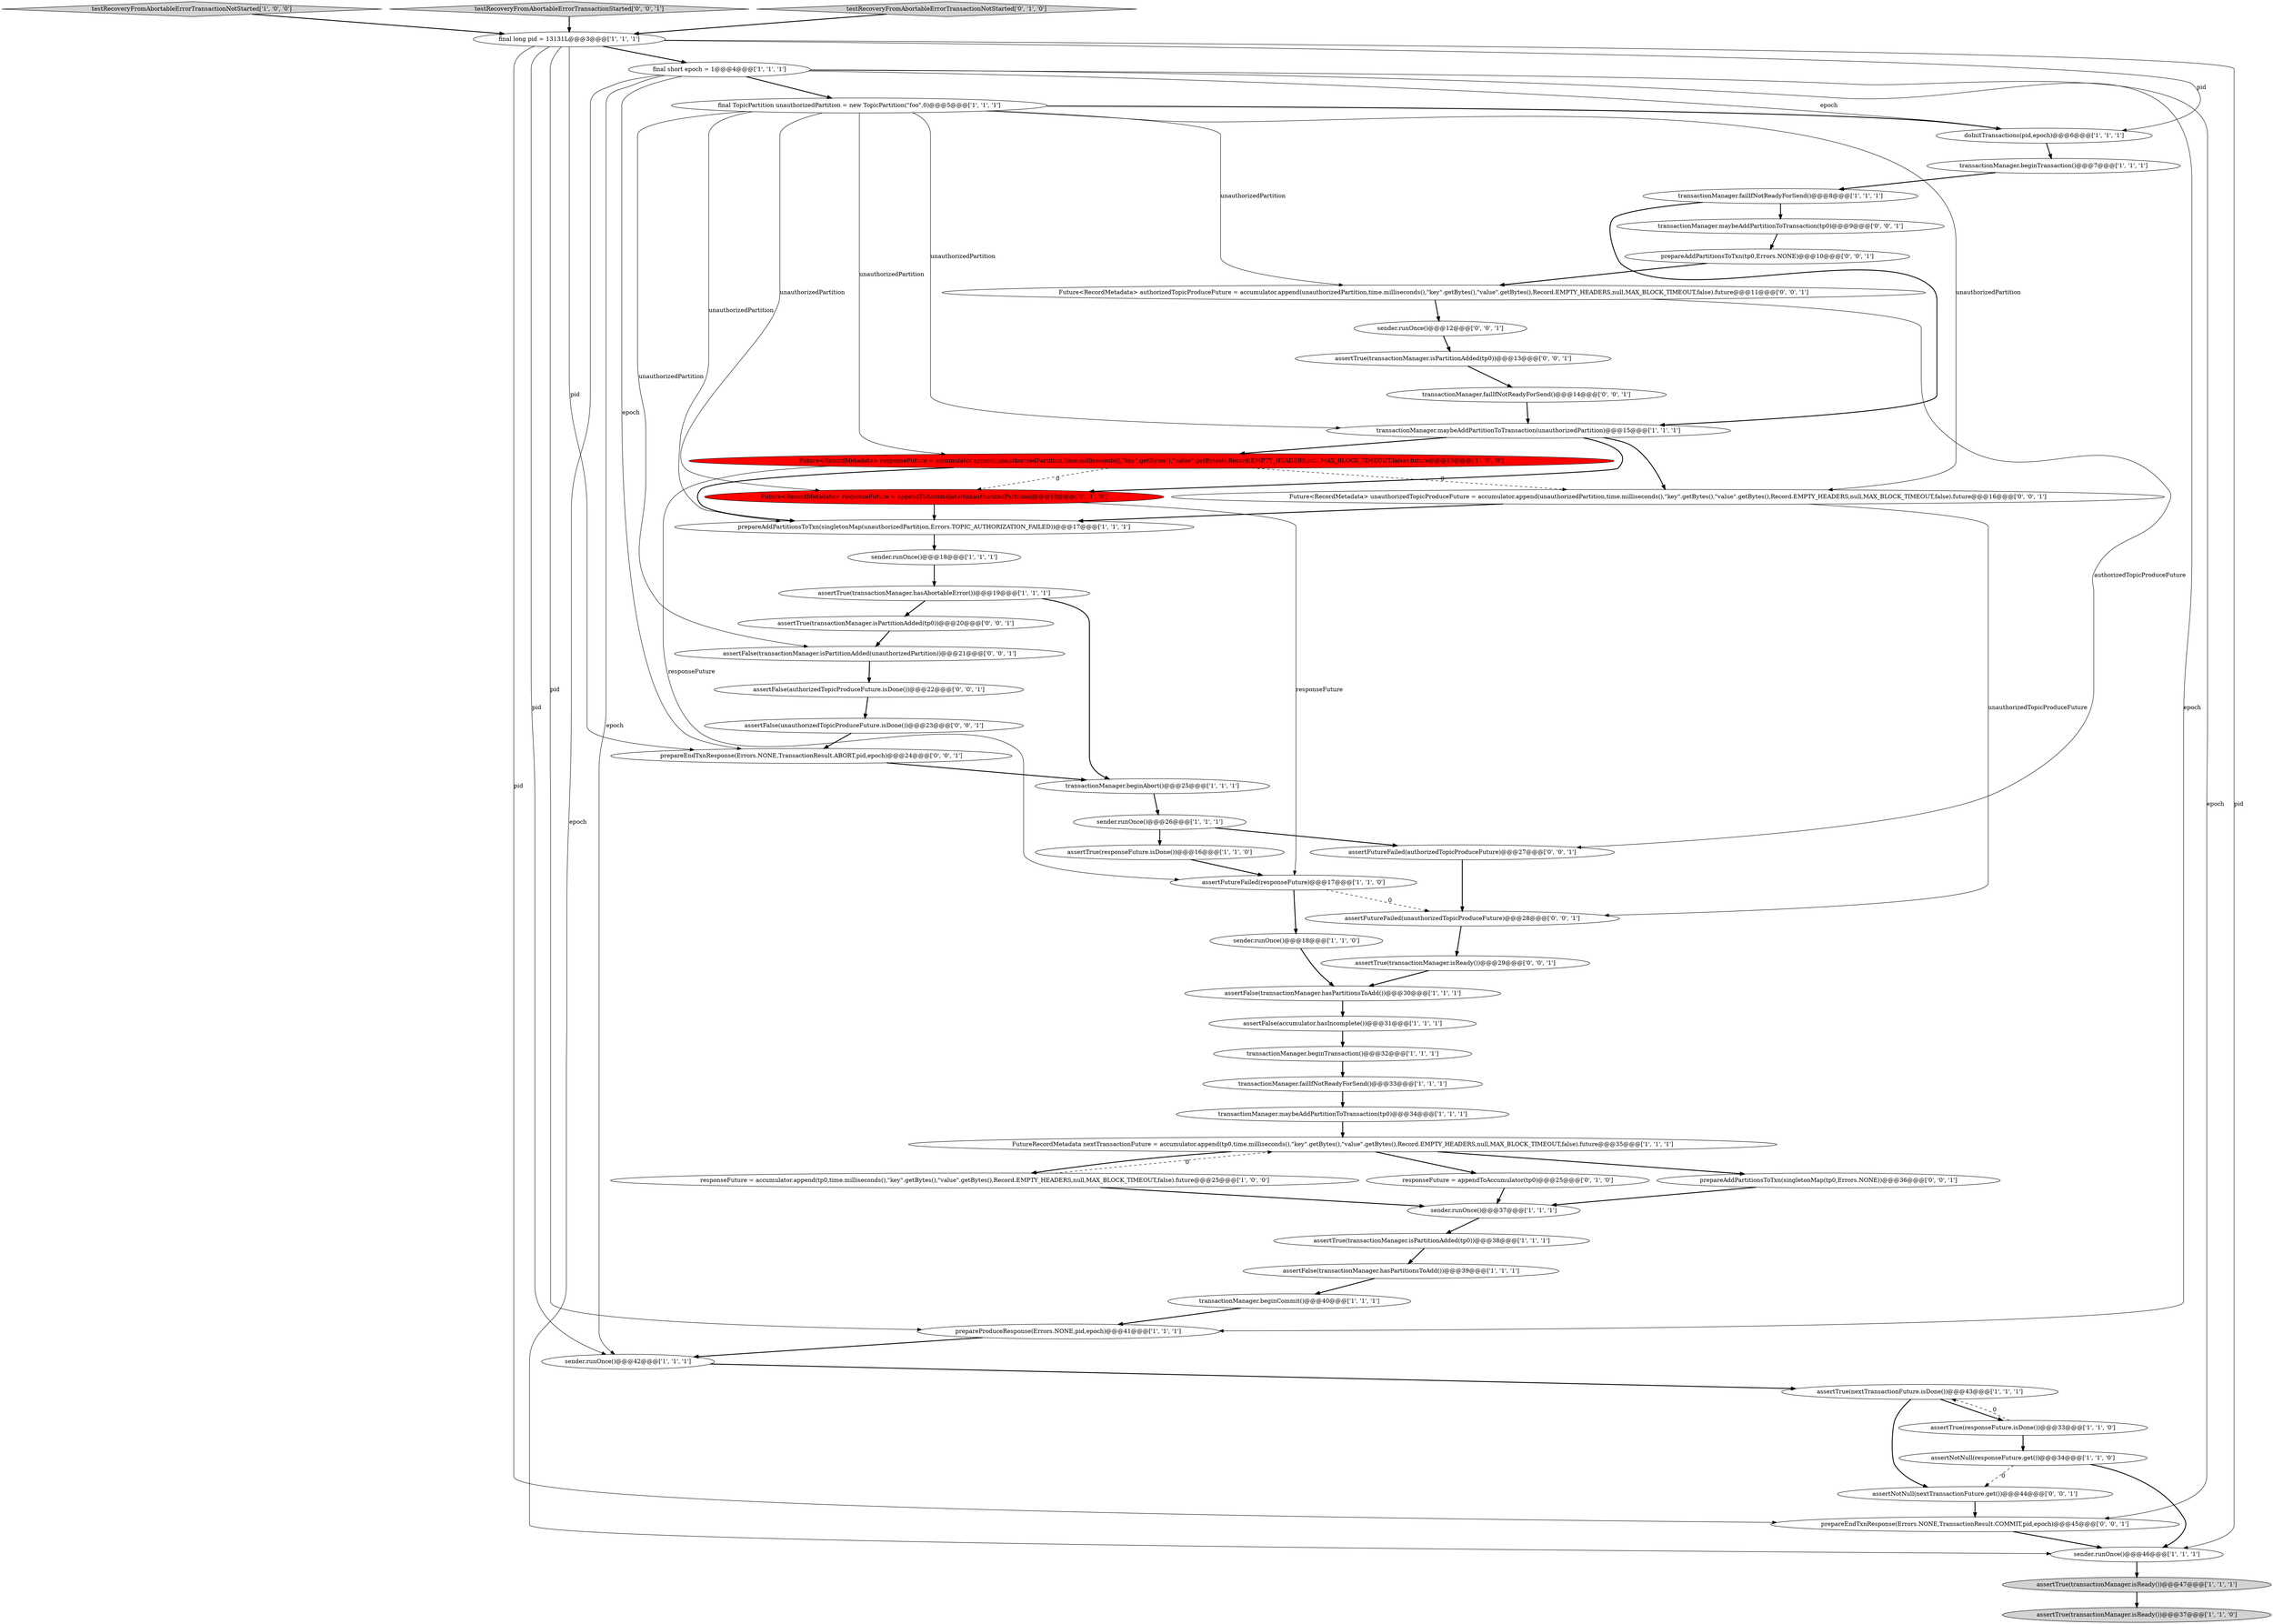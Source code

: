 digraph {
37 [style = filled, label = "responseFuture = appendToAccumulator(tp0)@@@25@@@['0', '1', '0']", fillcolor = white, shape = ellipse image = "AAA0AAABBB2BBB"];
21 [style = filled, label = "assertFalse(accumulator.hasIncomplete())@@@31@@@['1', '1', '1']", fillcolor = white, shape = ellipse image = "AAA0AAABBB1BBB"];
29 [style = filled, label = "sender.runOnce()@@@18@@@['1', '1', '0']", fillcolor = white, shape = ellipse image = "AAA0AAABBB1BBB"];
38 [style = filled, label = "Future<RecordMetadata> responseFuture = appendToAccumulator(unauthorizedPartition)@@@10@@@['0', '1', '0']", fillcolor = red, shape = ellipse image = "AAA1AAABBB2BBB"];
51 [style = filled, label = "assertNotNull(nextTransactionFuture.get())@@@44@@@['0', '0', '1']", fillcolor = white, shape = ellipse image = "AAA0AAABBB3BBB"];
26 [style = filled, label = "assertTrue(transactionManager.isPartitionAdded(tp0))@@@38@@@['1', '1', '1']", fillcolor = white, shape = ellipse image = "AAA0AAABBB1BBB"];
34 [style = filled, label = "assertFalse(transactionManager.hasPartitionsToAdd())@@@39@@@['1', '1', '1']", fillcolor = white, shape = ellipse image = "AAA0AAABBB1BBB"];
12 [style = filled, label = "Future<RecordMetadata> responseFuture = accumulator.append(unauthorizedPartition,time.milliseconds(),\"key\".getBytes(),\"value\".getBytes(),Record.EMPTY_HEADERS,null,MAX_BLOCK_TIMEOUT,false).future@@@10@@@['1', '0', '0']", fillcolor = red, shape = ellipse image = "AAA1AAABBB1BBB"];
31 [style = filled, label = "prepareProduceResponse(Errors.NONE,pid,epoch)@@@41@@@['1', '1', '1']", fillcolor = white, shape = ellipse image = "AAA0AAABBB1BBB"];
46 [style = filled, label = "assertFutureFailed(authorizedTopicProduceFuture)@@@27@@@['0', '0', '1']", fillcolor = white, shape = ellipse image = "AAA0AAABBB3BBB"];
22 [style = filled, label = "transactionManager.maybeAddPartitionToTransaction(tp0)@@@34@@@['1', '1', '1']", fillcolor = white, shape = ellipse image = "AAA0AAABBB1BBB"];
57 [style = filled, label = "assertFalse(transactionManager.isPartitionAdded(unauthorizedPartition))@@@21@@@['0', '0', '1']", fillcolor = white, shape = ellipse image = "AAA0AAABBB3BBB"];
16 [style = filled, label = "sender.runOnce()@@@26@@@['1', '1', '1']", fillcolor = white, shape = ellipse image = "AAA0AAABBB1BBB"];
48 [style = filled, label = "assertTrue(transactionManager.isPartitionAdded(tp0))@@@13@@@['0', '0', '1']", fillcolor = white, shape = ellipse image = "AAA0AAABBB3BBB"];
18 [style = filled, label = "assertTrue(transactionManager.isReady())@@@37@@@['1', '1', '0']", fillcolor = lightgray, shape = ellipse image = "AAA0AAABBB1BBB"];
49 [style = filled, label = "Future<RecordMetadata> unauthorizedTopicProduceFuture = accumulator.append(unauthorizedPartition,time.milliseconds(),\"key\".getBytes(),\"value\".getBytes(),Record.EMPTY_HEADERS,null,MAX_BLOCK_TIMEOUT,false).future@@@16@@@['0', '0', '1']", fillcolor = white, shape = ellipse image = "AAA0AAABBB3BBB"];
4 [style = filled, label = "final short epoch = 1@@@4@@@['1', '1', '1']", fillcolor = white, shape = ellipse image = "AAA0AAABBB1BBB"];
19 [style = filled, label = "assertTrue(responseFuture.isDone())@@@16@@@['1', '1', '0']", fillcolor = white, shape = ellipse image = "AAA0AAABBB1BBB"];
7 [style = filled, label = "sender.runOnce()@@@46@@@['1', '1', '1']", fillcolor = white, shape = ellipse image = "AAA0AAABBB1BBB"];
9 [style = filled, label = "responseFuture = accumulator.append(tp0,time.milliseconds(),\"key\".getBytes(),\"value\".getBytes(),Record.EMPTY_HEADERS,null,MAX_BLOCK_TIMEOUT,false).future@@@25@@@['1', '0', '0']", fillcolor = white, shape = ellipse image = "AAA0AAABBB1BBB"];
43 [style = filled, label = "prepareAddPartitionsToTxn(tp0,Errors.NONE)@@@10@@@['0', '0', '1']", fillcolor = white, shape = ellipse image = "AAA0AAABBB3BBB"];
54 [style = filled, label = "assertFutureFailed(unauthorizedTopicProduceFuture)@@@28@@@['0', '0', '1']", fillcolor = white, shape = ellipse image = "AAA0AAABBB3BBB"];
15 [style = filled, label = "sender.runOnce()@@@18@@@['1', '1', '1']", fillcolor = white, shape = ellipse image = "AAA0AAABBB1BBB"];
40 [style = filled, label = "assertFalse(unauthorizedTopicProduceFuture.isDone())@@@23@@@['0', '0', '1']", fillcolor = white, shape = ellipse image = "AAA0AAABBB3BBB"];
20 [style = filled, label = "assertNotNull(responseFuture.get())@@@34@@@['1', '1', '0']", fillcolor = white, shape = ellipse image = "AAA0AAABBB1BBB"];
28 [style = filled, label = "transactionManager.maybeAddPartitionToTransaction(unauthorizedPartition)@@@15@@@['1', '1', '1']", fillcolor = white, shape = ellipse image = "AAA0AAABBB1BBB"];
2 [style = filled, label = "testRecoveryFromAbortableErrorTransactionNotStarted['1', '0', '0']", fillcolor = lightgray, shape = diamond image = "AAA0AAABBB1BBB"];
55 [style = filled, label = "sender.runOnce()@@@12@@@['0', '0', '1']", fillcolor = white, shape = ellipse image = "AAA0AAABBB3BBB"];
8 [style = filled, label = "transactionManager.beginTransaction()@@@7@@@['1', '1', '1']", fillcolor = white, shape = ellipse image = "AAA0AAABBB1BBB"];
41 [style = filled, label = "prepareAddPartitionsToTxn(singletonMap(tp0,Errors.NONE))@@@36@@@['0', '0', '1']", fillcolor = white, shape = ellipse image = "AAA0AAABBB3BBB"];
13 [style = filled, label = "transactionManager.beginAbort()@@@25@@@['1', '1', '1']", fillcolor = white, shape = ellipse image = "AAA0AAABBB1BBB"];
0 [style = filled, label = "final long pid = 13131L@@@3@@@['1', '1', '1']", fillcolor = white, shape = ellipse image = "AAA0AAABBB1BBB"];
23 [style = filled, label = "assertTrue(nextTransactionFuture.isDone())@@@43@@@['1', '1', '1']", fillcolor = white, shape = ellipse image = "AAA0AAABBB1BBB"];
32 [style = filled, label = "FutureRecordMetadata nextTransactionFuture = accumulator.append(tp0,time.milliseconds(),\"key\".getBytes(),\"value\".getBytes(),Record.EMPTY_HEADERS,null,MAX_BLOCK_TIMEOUT,false).future@@@35@@@['1', '1', '1']", fillcolor = white, shape = ellipse image = "AAA0AAABBB1BBB"];
56 [style = filled, label = "prepareEndTxnResponse(Errors.NONE,TransactionResult.ABORT,pid,epoch)@@@24@@@['0', '0', '1']", fillcolor = white, shape = ellipse image = "AAA0AAABBB3BBB"];
14 [style = filled, label = "doInitTransactions(pid,epoch)@@@6@@@['1', '1', '1']", fillcolor = white, shape = ellipse image = "AAA0AAABBB1BBB"];
47 [style = filled, label = "prepareEndTxnResponse(Errors.NONE,TransactionResult.COMMIT,pid,epoch)@@@45@@@['0', '0', '1']", fillcolor = white, shape = ellipse image = "AAA0AAABBB3BBB"];
6 [style = filled, label = "assertTrue(responseFuture.isDone())@@@33@@@['1', '1', '0']", fillcolor = white, shape = ellipse image = "AAA0AAABBB1BBB"];
25 [style = filled, label = "assertFutureFailed(responseFuture)@@@17@@@['1', '1', '0']", fillcolor = white, shape = ellipse image = "AAA0AAABBB1BBB"];
33 [style = filled, label = "sender.runOnce()@@@37@@@['1', '1', '1']", fillcolor = white, shape = ellipse image = "AAA0AAABBB1BBB"];
1 [style = filled, label = "transactionManager.beginTransaction()@@@32@@@['1', '1', '1']", fillcolor = white, shape = ellipse image = "AAA0AAABBB1BBB"];
11 [style = filled, label = "transactionManager.beginCommit()@@@40@@@['1', '1', '1']", fillcolor = white, shape = ellipse image = "AAA0AAABBB1BBB"];
17 [style = filled, label = "sender.runOnce()@@@42@@@['1', '1', '1']", fillcolor = white, shape = ellipse image = "AAA0AAABBB1BBB"];
42 [style = filled, label = "assertFalse(authorizedTopicProduceFuture.isDone())@@@22@@@['0', '0', '1']", fillcolor = white, shape = ellipse image = "AAA0AAABBB3BBB"];
24 [style = filled, label = "prepareAddPartitionsToTxn(singletonMap(unauthorizedPartition,Errors.TOPIC_AUTHORIZATION_FAILED))@@@17@@@['1', '1', '1']", fillcolor = white, shape = ellipse image = "AAA0AAABBB1BBB"];
53 [style = filled, label = "transactionManager.failIfNotReadyForSend()@@@14@@@['0', '0', '1']", fillcolor = white, shape = ellipse image = "AAA0AAABBB3BBB"];
30 [style = filled, label = "transactionManager.failIfNotReadyForSend()@@@33@@@['1', '1', '1']", fillcolor = white, shape = ellipse image = "AAA0AAABBB1BBB"];
45 [style = filled, label = "assertTrue(transactionManager.isReady())@@@29@@@['0', '0', '1']", fillcolor = white, shape = ellipse image = "AAA0AAABBB3BBB"];
5 [style = filled, label = "transactionManager.failIfNotReadyForSend()@@@8@@@['1', '1', '1']", fillcolor = white, shape = ellipse image = "AAA0AAABBB1BBB"];
10 [style = filled, label = "assertFalse(transactionManager.hasPartitionsToAdd())@@@30@@@['1', '1', '1']", fillcolor = white, shape = ellipse image = "AAA0AAABBB1BBB"];
39 [style = filled, label = "testRecoveryFromAbortableErrorTransactionStarted['0', '0', '1']", fillcolor = lightgray, shape = diamond image = "AAA0AAABBB3BBB"];
3 [style = filled, label = "final TopicPartition unauthorizedPartition = new TopicPartition(\"foo\",0)@@@5@@@['1', '1', '1']", fillcolor = white, shape = ellipse image = "AAA0AAABBB1BBB"];
52 [style = filled, label = "Future<RecordMetadata> authorizedTopicProduceFuture = accumulator.append(unauthorizedPartition,time.milliseconds(),\"key\".getBytes(),\"value\".getBytes(),Record.EMPTY_HEADERS,null,MAX_BLOCK_TIMEOUT,false).future@@@11@@@['0', '0', '1']", fillcolor = white, shape = ellipse image = "AAA0AAABBB3BBB"];
50 [style = filled, label = "transactionManager.maybeAddPartitionToTransaction(tp0)@@@9@@@['0', '0', '1']", fillcolor = white, shape = ellipse image = "AAA0AAABBB3BBB"];
36 [style = filled, label = "testRecoveryFromAbortableErrorTransactionNotStarted['0', '1', '0']", fillcolor = lightgray, shape = diamond image = "AAA0AAABBB2BBB"];
35 [style = filled, label = "assertTrue(transactionManager.hasAbortableError())@@@19@@@['1', '1', '1']", fillcolor = white, shape = ellipse image = "AAA0AAABBB1BBB"];
27 [style = filled, label = "assertTrue(transactionManager.isReady())@@@47@@@['1', '1', '1']", fillcolor = lightgray, shape = ellipse image = "AAA0AAABBB1BBB"];
44 [style = filled, label = "assertTrue(transactionManager.isPartitionAdded(tp0))@@@20@@@['0', '0', '1']", fillcolor = white, shape = ellipse image = "AAA0AAABBB3BBB"];
12->38 [style = dashed, label="0"];
32->37 [style = bold, label=""];
3->12 [style = solid, label="unauthorizedPartition"];
23->51 [style = bold, label=""];
47->7 [style = bold, label=""];
26->34 [style = bold, label=""];
28->38 [style = bold, label=""];
52->55 [style = bold, label=""];
25->29 [style = bold, label=""];
5->28 [style = bold, label=""];
1->30 [style = bold, label=""];
0->31 [style = solid, label="pid"];
49->24 [style = bold, label=""];
55->48 [style = bold, label=""];
36->0 [style = bold, label=""];
46->54 [style = bold, label=""];
3->24 [style = solid, label="unauthorizedPartition"];
51->47 [style = bold, label=""];
21->1 [style = bold, label=""];
37->33 [style = bold, label=""];
4->14 [style = solid, label="epoch"];
3->28 [style = solid, label="unauthorizedPartition"];
4->56 [style = solid, label="epoch"];
45->10 [style = bold, label=""];
4->3 [style = bold, label=""];
50->43 [style = bold, label=""];
35->44 [style = bold, label=""];
9->33 [style = bold, label=""];
3->52 [style = solid, label="unauthorizedPartition"];
0->56 [style = solid, label="pid"];
22->32 [style = bold, label=""];
10->21 [style = bold, label=""];
16->19 [style = bold, label=""];
13->16 [style = bold, label=""];
42->40 [style = bold, label=""];
15->35 [style = bold, label=""];
19->25 [style = bold, label=""];
4->31 [style = solid, label="epoch"];
0->47 [style = solid, label="pid"];
0->14 [style = solid, label="pid"];
4->47 [style = solid, label="epoch"];
49->54 [style = solid, label="unauthorizedTopicProduceFuture"];
56->13 [style = bold, label=""];
0->17 [style = solid, label="pid"];
14->8 [style = bold, label=""];
20->7 [style = bold, label=""];
44->57 [style = bold, label=""];
27->18 [style = bold, label=""];
40->56 [style = bold, label=""];
38->24 [style = bold, label=""];
28->49 [style = bold, label=""];
38->25 [style = solid, label="responseFuture"];
12->24 [style = bold, label=""];
28->12 [style = bold, label=""];
17->23 [style = bold, label=""];
9->32 [style = dashed, label="0"];
33->26 [style = bold, label=""];
6->20 [style = bold, label=""];
32->9 [style = bold, label=""];
11->31 [style = bold, label=""];
2->0 [style = bold, label=""];
4->7 [style = solid, label="epoch"];
23->6 [style = bold, label=""];
29->10 [style = bold, label=""];
32->41 [style = bold, label=""];
41->33 [style = bold, label=""];
31->17 [style = bold, label=""];
53->28 [style = bold, label=""];
16->46 [style = bold, label=""];
24->15 [style = bold, label=""];
54->45 [style = bold, label=""];
30->22 [style = bold, label=""];
57->42 [style = bold, label=""];
3->38 [style = solid, label="unauthorizedPartition"];
25->54 [style = dashed, label="0"];
20->51 [style = dashed, label="0"];
3->14 [style = bold, label=""];
48->53 [style = bold, label=""];
3->57 [style = solid, label="unauthorizedPartition"];
43->52 [style = bold, label=""];
12->25 [style = solid, label="responseFuture"];
3->49 [style = solid, label="unauthorizedPartition"];
34->11 [style = bold, label=""];
4->17 [style = solid, label="epoch"];
0->7 [style = solid, label="pid"];
39->0 [style = bold, label=""];
8->5 [style = bold, label=""];
0->4 [style = bold, label=""];
7->27 [style = bold, label=""];
5->50 [style = bold, label=""];
35->13 [style = bold, label=""];
12->49 [style = dashed, label="0"];
6->23 [style = dashed, label="0"];
52->46 [style = solid, label="authorizedTopicProduceFuture"];
}
